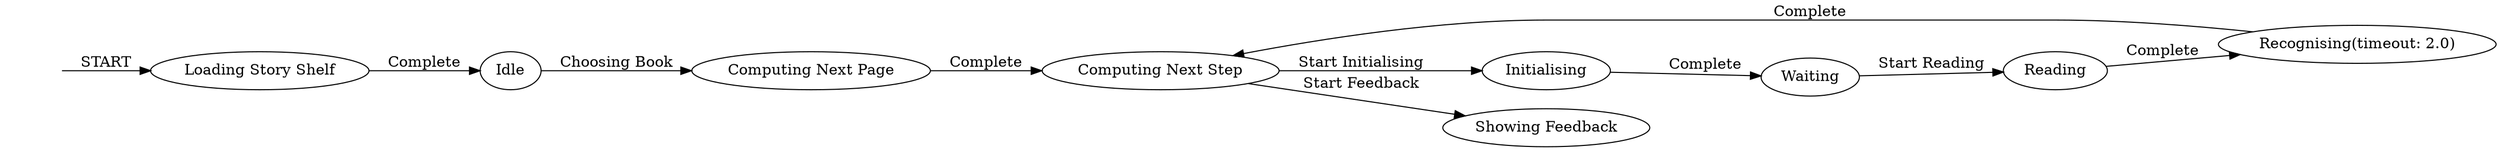 digraph {
    graph [rankdir=LR]

    0 [label="", shape=plaintext]
    0 -> 1 [label="START"]

    1 [label="Loading Story Shelf"]
    2 [label="Computing Next Page"]
    3 [label="Initialising"]
    4 [label="Idle"]
    5 [label="Reading"]
    6 [label="Recognising(timeout: 2.0)"]
    7 [label="Computing Next Step"]
    8 [label="Showing Feedback"]
    9 [label="Waiting"]

    1 -> 4 [label="Complete"]
    2 -> 7 [label="Complete"]
    3 -> 9 [label="Complete"]
    4 -> 2 [label="Choosing Book"]
    5 -> 6 [label="Complete"]
    6 -> 7 [label="Complete"]
    7 -> 3 [label="Start Initialising"]
    7 -> 8 [label="Start Feedback"]
    9 -> 5 [label="Start Reading"]
}